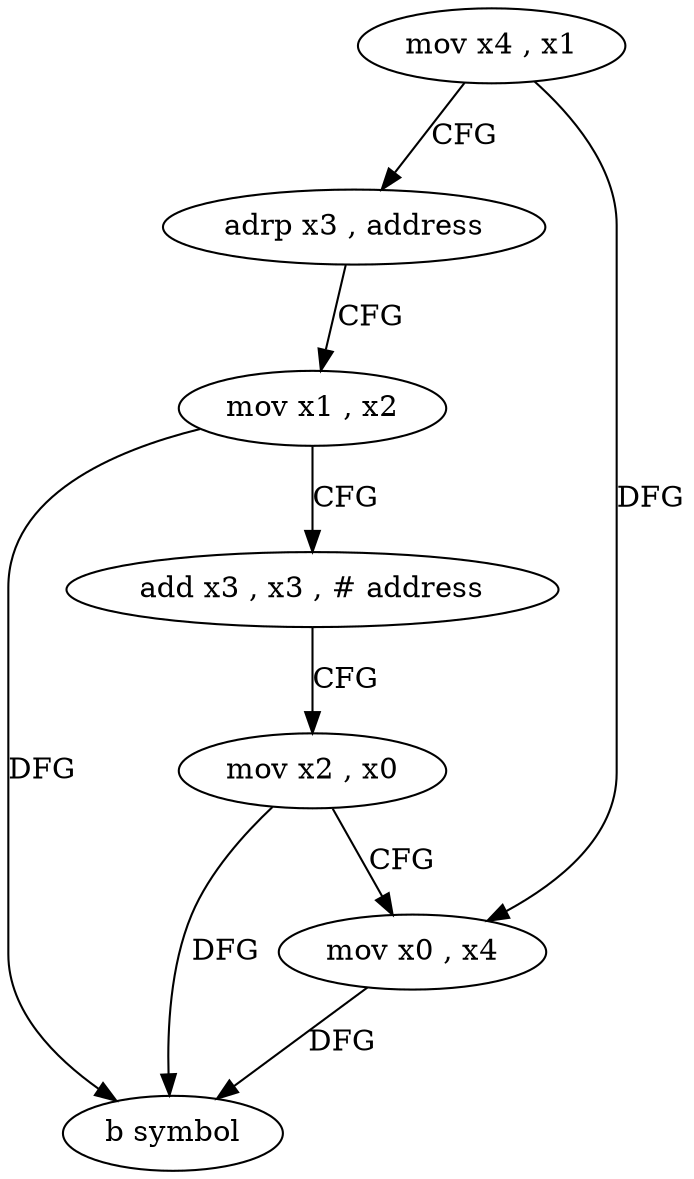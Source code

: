 digraph "func" {
"4245624" [label = "mov x4 , x1" ]
"4245628" [label = "adrp x3 , address" ]
"4245632" [label = "mov x1 , x2" ]
"4245636" [label = "add x3 , x3 , # address" ]
"4245640" [label = "mov x2 , x0" ]
"4245644" [label = "mov x0 , x4" ]
"4245648" [label = "b symbol" ]
"4245624" -> "4245628" [ label = "CFG" ]
"4245624" -> "4245644" [ label = "DFG" ]
"4245628" -> "4245632" [ label = "CFG" ]
"4245632" -> "4245636" [ label = "CFG" ]
"4245632" -> "4245648" [ label = "DFG" ]
"4245636" -> "4245640" [ label = "CFG" ]
"4245640" -> "4245644" [ label = "CFG" ]
"4245640" -> "4245648" [ label = "DFG" ]
"4245644" -> "4245648" [ label = "DFG" ]
}
